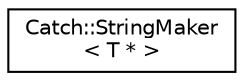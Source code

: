 digraph "Graphical Class Hierarchy"
{
  edge [fontname="Helvetica",fontsize="10",labelfontname="Helvetica",labelfontsize="10"];
  node [fontname="Helvetica",fontsize="10",shape=record];
  rankdir="LR";
  Node1 [label="Catch::StringMaker\l\< T * \>",height=0.2,width=0.4,color="black", fillcolor="white", style="filled",URL="$d6/d38/structCatch_1_1StringMaker_3_01T_01_5_01_4.html"];
}
